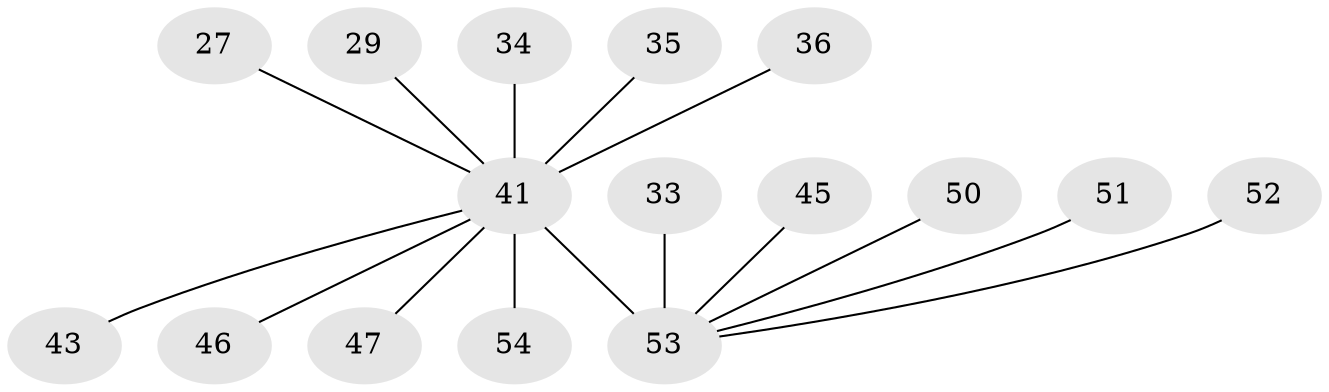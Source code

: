 // original degree distribution, {6: 0.037037037037037035, 5: 0.05555555555555555, 4: 0.09259259259259259, 7: 0.037037037037037035, 2: 0.14814814814814814, 8: 0.018518518518518517, 1: 0.5370370370370371, 3: 0.07407407407407407}
// Generated by graph-tools (version 1.1) at 2025/58/03/04/25 21:58:11]
// undirected, 16 vertices, 15 edges
graph export_dot {
graph [start="1"]
  node [color=gray90,style=filled];
  27;
  29;
  33;
  34;
  35;
  36;
  41 [super="+40+20+13"];
  43 [super="+14"];
  45 [super="+24"];
  46;
  47;
  50 [super="+32"];
  51 [super="+22"];
  52;
  53 [super="+12+23+37+48+49+38+7+42"];
  54 [super="+21+28+30+39+44"];
  27 -- 41;
  29 -- 41;
  33 -- 53;
  34 -- 41;
  35 -- 41;
  36 -- 41;
  41 -- 53 [weight=9];
  41 -- 47;
  41 -- 43;
  41 -- 46;
  41 -- 54;
  45 -- 53 [weight=3];
  50 -- 53;
  51 -- 53;
  52 -- 53;
}
